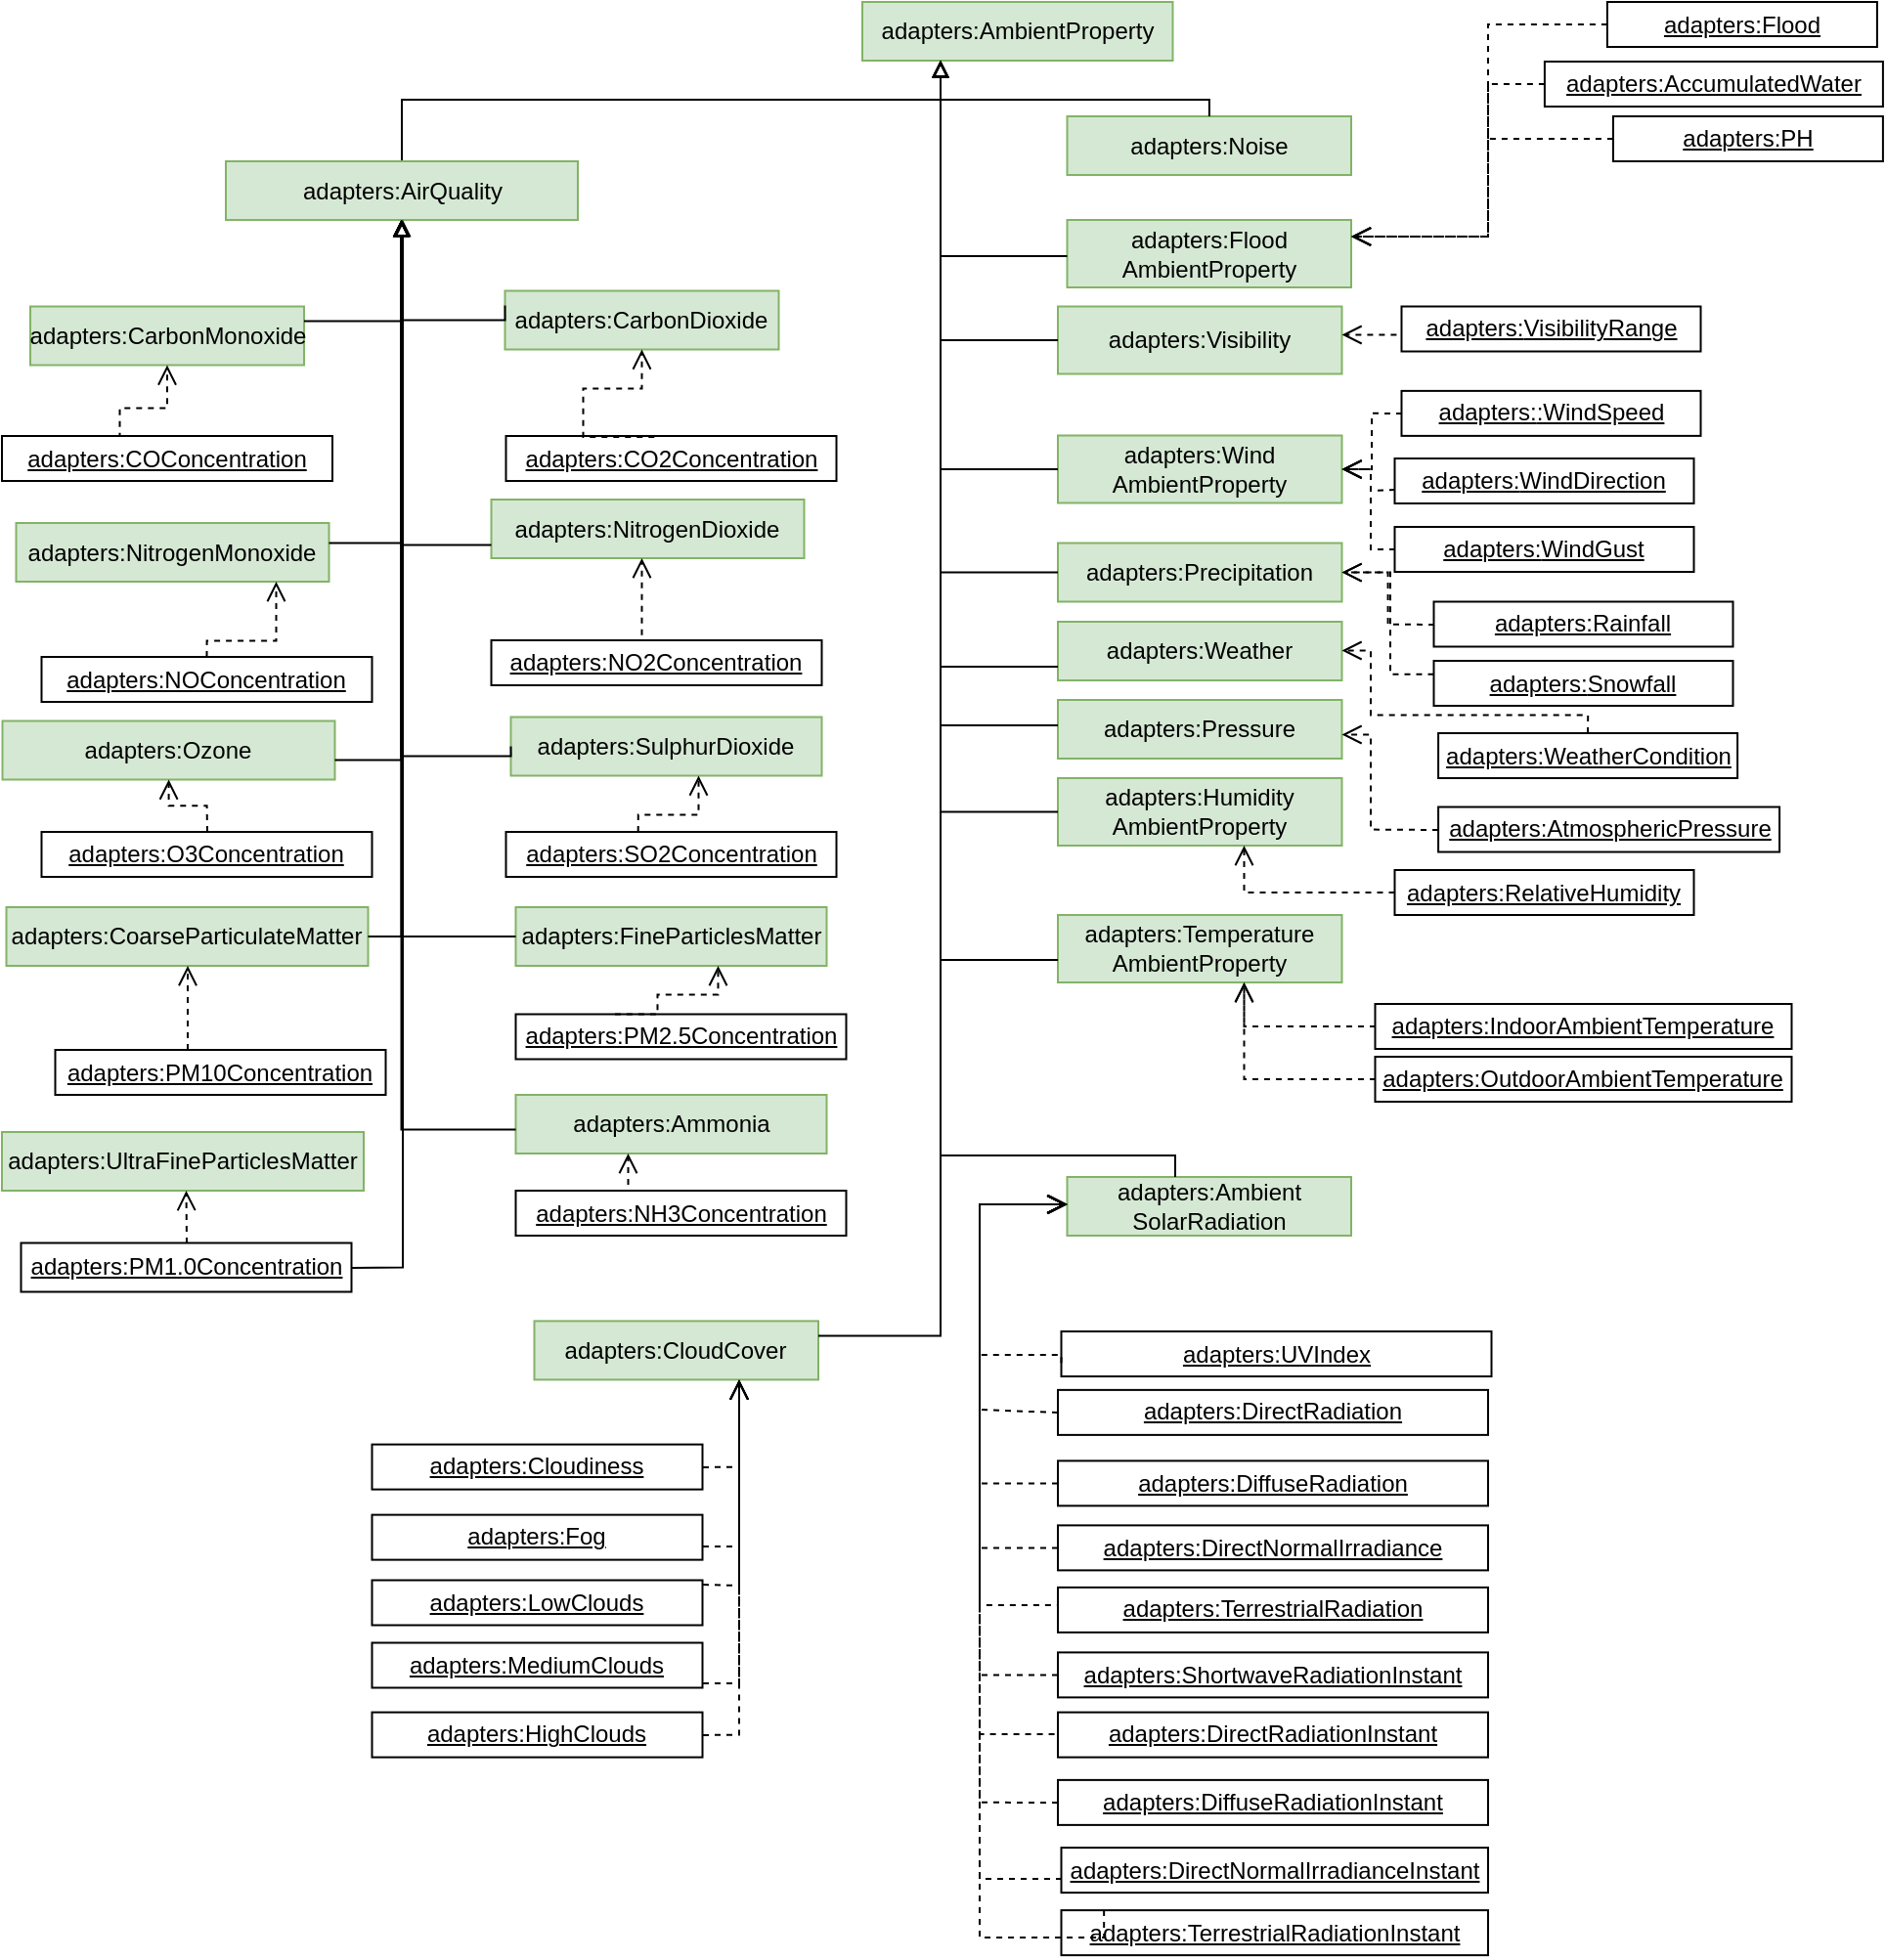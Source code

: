 <mxfile version="17.4.2" type="device"><diagram id="ut5lorM1NYTiwgpezyDg" name="Page-1"><mxGraphModel dx="2192" dy="835" grid="1" gridSize="10" guides="1" tooltips="1" connect="1" arrows="1" fold="1" page="1" pageScale="1" pageWidth="850" pageHeight="1100" math="0" shadow="0"><root><mxCell id="0"/><mxCell id="1" parent="0"/><mxCell id="kyXdRWk-nBwcj0sxkHeh-1" value="adapters:AmbientProperty" style="rounded=0;whiteSpace=wrap;html=1;fillColor=#d5e8d4;strokeColor=#82b366;" vertex="1" parent="1"><mxGeometry x="180" y="40" width="158.75" height="30" as="geometry"/></mxCell><mxCell id="kyXdRWk-nBwcj0sxkHeh-2" value="adapters:Temperature&lt;br&gt;AmbientProperty" style="rounded=0;html=1;fillColor=#d5e8d4;strokeColor=#82b366;verticalAlign=middle;whiteSpace=wrap;" vertex="1" parent="1"><mxGeometry x="280" y="507" width="145.25" height="34.5" as="geometry"/></mxCell><mxCell id="kyXdRWk-nBwcj0sxkHeh-3" value="adapters:Flood&lt;br&gt;AmbientProperty" style="rounded=0;html=1;fillColor=#d5e8d4;strokeColor=#82b366;verticalAlign=middle;whiteSpace=wrap;" vertex="1" parent="1"><mxGeometry x="284.75" y="151.5" width="145.25" height="34.5" as="geometry"/></mxCell><mxCell id="kyXdRWk-nBwcj0sxkHeh-4" value="adapters:Humidity&lt;br&gt;AmbientProperty" style="rounded=0;html=1;fillColor=#d5e8d4;strokeColor=#82b366;verticalAlign=middle;whiteSpace=wrap;" vertex="1" parent="1"><mxGeometry x="280" y="437" width="145.25" height="34.5" as="geometry"/></mxCell><mxCell id="kyXdRWk-nBwcj0sxkHeh-5" value="adapters:Wind&lt;br&gt;AmbientProperty" style="rounded=0;html=1;fillColor=#d5e8d4;strokeColor=#82b366;verticalAlign=middle;whiteSpace=wrap;" vertex="1" parent="1"><mxGeometry x="280" y="261.75" width="145.25" height="34.5" as="geometry"/></mxCell><mxCell id="kyXdRWk-nBwcj0sxkHeh-7" value="adapters:Visibility" style="rounded=0;html=1;fillColor=#d5e8d4;strokeColor=#82b366;verticalAlign=middle;whiteSpace=wrap;" vertex="1" parent="1"><mxGeometry x="280" y="195.75" width="145.25" height="34.5" as="geometry"/></mxCell><mxCell id="kyXdRWk-nBwcj0sxkHeh-8" value="adapters:Precipitation" style="rounded=0;whiteSpace=wrap;html=1;fillColor=#d5e8d4;strokeColor=#82b366;" vertex="1" parent="1"><mxGeometry x="280" y="316.75" width="145.25" height="30" as="geometry"/></mxCell><mxCell id="kyXdRWk-nBwcj0sxkHeh-9" value="adapters:Weather" style="rounded=0;whiteSpace=wrap;html=1;fillColor=#d5e8d4;strokeColor=#82b366;" vertex="1" parent="1"><mxGeometry x="280" y="357" width="145.25" height="30" as="geometry"/></mxCell><mxCell id="kyXdRWk-nBwcj0sxkHeh-10" value="adapters:Noise" style="rounded=0;whiteSpace=wrap;html=1;fillColor=#d5e8d4;strokeColor=#82b366;" vertex="1" parent="1"><mxGeometry x="284.75" y="98.5" width="145.25" height="30" as="geometry"/></mxCell><mxCell id="kyXdRWk-nBwcj0sxkHeh-11" value="adapters:Pressure" style="rounded=0;whiteSpace=wrap;html=1;fillColor=#d5e8d4;strokeColor=#82b366;" vertex="1" parent="1"><mxGeometry x="280" y="397" width="145.25" height="30" as="geometry"/></mxCell><mxCell id="kyXdRWk-nBwcj0sxkHeh-12" value="adapters:CloudCover" style="rounded=0;whiteSpace=wrap;html=1;fillColor=#d5e8d4;strokeColor=#82b366;" vertex="1" parent="1"><mxGeometry x="12.25" y="714.69" width="145.25" height="30" as="geometry"/></mxCell><mxCell id="kyXdRWk-nBwcj0sxkHeh-13" value="&lt;u&gt;adapters:IndoorAmbientTemperature&lt;/u&gt;" style="rounded=0;whiteSpace=wrap;html=1;snapToPoint=1;points=[[0.1,0],[0.2,0],[0.3,0],[0.4,0],[0.5,0],[0.6,0],[0.7,0],[0.8,0],[0.9,0],[0,0.1],[0,0.3],[0,0.5],[0,0.7],[0,0.9],[0.1,1],[0.2,1],[0.3,1],[0.4,1],[0.5,1],[0.6,1],[0.7,1],[0.8,1],[0.9,1],[1,0.1],[1,0.3],[1,0.5],[1,0.7],[1,0.9]];" vertex="1" parent="1"><mxGeometry x="442.25" y="552.5" width="213" height="23" as="geometry"/></mxCell><mxCell id="kyXdRWk-nBwcj0sxkHeh-14" value="&lt;u&gt;adapters:OutdoorAmbientTemperature&lt;/u&gt;" style="rounded=0;whiteSpace=wrap;html=1;snapToPoint=1;points=[[0.1,0],[0.2,0],[0.3,0],[0.4,0],[0.5,0],[0.6,0],[0.7,0],[0.8,0],[0.9,0],[0,0.1],[0,0.3],[0,0.5],[0,0.7],[0,0.9],[0.1,1],[0.2,1],[0.3,1],[0.4,1],[0.5,1],[0.6,1],[0.7,1],[0.8,1],[0.9,1],[1,0.1],[1,0.3],[1,0.5],[1,0.7],[1,0.9]];" vertex="1" parent="1"><mxGeometry x="442.25" y="579.5" width="213" height="23" as="geometry"/></mxCell><mxCell id="kyXdRWk-nBwcj0sxkHeh-15" value="" style="endArrow=open;html=1;fontColor=#000099;endFill=0;dashed=1;endSize=8;edgeStyle=orthogonalEdgeStyle;arcSize=0;" edge="1" parent="1" source="kyXdRWk-nBwcj0sxkHeh-14" target="kyXdRWk-nBwcj0sxkHeh-2"><mxGeometry width="50" height="50" relative="1" as="geometry"><mxPoint x="437.47" y="592.5" as="sourcePoint"/><mxPoint x="375.25" y="547" as="targetPoint"/><Array as="points"><mxPoint x="375.25" y="591"/></Array></mxGeometry></mxCell><mxCell id="kyXdRWk-nBwcj0sxkHeh-16" value="" style="endArrow=open;html=1;fontColor=#000099;endFill=0;dashed=1;endSize=8;edgeStyle=orthogonalEdgeStyle;arcSize=0;" edge="1" parent="1" source="kyXdRWk-nBwcj0sxkHeh-13" target="kyXdRWk-nBwcj0sxkHeh-2"><mxGeometry width="50" height="50" relative="1" as="geometry"><mxPoint x="442.25" y="563.25" as="sourcePoint"/><mxPoint x="375.25" y="547" as="targetPoint"/><Array as="points"><mxPoint x="375.25" y="564"/></Array></mxGeometry></mxCell><mxCell id="kyXdRWk-nBwcj0sxkHeh-17" value="&lt;u&gt;adapters:RelativeHumidity&lt;/u&gt;" style="rounded=0;whiteSpace=wrap;html=1;snapToPoint=1;points=[[0.1,0],[0.2,0],[0.3,0],[0.4,0],[0.5,0],[0.6,0],[0.7,0],[0.8,0],[0.9,0],[0,0.1],[0,0.3],[0,0.5],[0,0.7],[0,0.9],[0.1,1],[0.2,1],[0.3,1],[0.4,1],[0.5,1],[0.6,1],[0.7,1],[0.8,1],[0.9,1],[1,0.1],[1,0.3],[1,0.5],[1,0.7],[1,0.9]];" vertex="1" parent="1"><mxGeometry x="452.25" y="484" width="153" height="23" as="geometry"/></mxCell><mxCell id="kyXdRWk-nBwcj0sxkHeh-18" value="" style="endArrow=open;html=1;fontColor=#000099;endFill=0;dashed=1;endSize=8;edgeStyle=orthogonalEdgeStyle;arcSize=0;exitX=0;exitY=0.5;exitDx=0;exitDy=0;" edge="1" parent="1" source="kyXdRWk-nBwcj0sxkHeh-17" target="kyXdRWk-nBwcj0sxkHeh-4"><mxGeometry width="50" height="50" relative="1" as="geometry"><mxPoint x="442.25" y="496" as="sourcePoint"/><mxPoint x="375.25" y="477.25" as="targetPoint"/><Array as="points"><mxPoint x="375.25" y="496"/></Array></mxGeometry></mxCell><mxCell id="kyXdRWk-nBwcj0sxkHeh-19" value="" style="endArrow=open;html=1;fontColor=#000099;endFill=0;dashed=1;endSize=8;exitX=0;exitY=0.5;exitDx=0;exitDy=0;edgeStyle=orthogonalEdgeStyle;arcSize=0;" edge="1" parent="1" source="kyXdRWk-nBwcj0sxkHeh-20" target="kyXdRWk-nBwcj0sxkHeh-3"><mxGeometry width="50" height="50" relative="1" as="geometry"><mxPoint x="351.7" y="60.5" as="sourcePoint"/><mxPoint x="455.75" y="100.5" as="targetPoint"/><Array as="points"><mxPoint x="500" y="52"/><mxPoint x="500" y="160"/></Array></mxGeometry></mxCell><mxCell id="kyXdRWk-nBwcj0sxkHeh-20" value="&lt;u&gt;adapters:Flood&lt;/u&gt;" style="rounded=0;whiteSpace=wrap;html=1;snapToPoint=1;points=[[0.1,0],[0.2,0],[0.3,0],[0.4,0],[0.5,0],[0.6,0],[0.7,0],[0.8,0],[0.9,0],[0,0.1],[0,0.3],[0,0.5],[0,0.7],[0,0.9],[0.1,1],[0.2,1],[0.3,1],[0.4,1],[0.5,1],[0.6,1],[0.7,1],[0.8,1],[0.9,1],[1,0.1],[1,0.3],[1,0.5],[1,0.7],[1,0.9]];" vertex="1" parent="1"><mxGeometry x="560.95" y="40" width="138" height="23" as="geometry"/></mxCell><mxCell id="kyXdRWk-nBwcj0sxkHeh-21" value="&lt;u&gt;adapters:&lt;/u&gt;&lt;u&gt;AccumulatedWater&lt;/u&gt;" style="rounded=0;whiteSpace=wrap;html=1;snapToPoint=1;points=[[0.1,0],[0.2,0],[0.3,0],[0.4,0],[0.5,0],[0.6,0],[0.7,0],[0.8,0],[0.9,0],[0,0.1],[0,0.3],[0,0.5],[0,0.7],[0,0.9],[0.1,1],[0.2,1],[0.3,1],[0.4,1],[0.5,1],[0.6,1],[0.7,1],[0.8,1],[0.9,1],[1,0.1],[1,0.3],[1,0.5],[1,0.7],[1,0.9]];" vertex="1" parent="1"><mxGeometry x="528.95" y="70.5" width="173" height="23" as="geometry"/></mxCell><mxCell id="kyXdRWk-nBwcj0sxkHeh-22" value="" style="endArrow=open;html=1;fontColor=#000099;endFill=0;dashed=1;endSize=8;exitX=0;exitY=0.5;exitDx=0;exitDy=0;edgeStyle=orthogonalEdgeStyle;arcSize=0;" edge="1" parent="1" source="kyXdRWk-nBwcj0sxkHeh-21" target="kyXdRWk-nBwcj0sxkHeh-3"><mxGeometry width="50" height="50" relative="1" as="geometry"><mxPoint x="573.95" y="135.5" as="sourcePoint"/><mxPoint x="455.75" y="100.5" as="targetPoint"/><Array as="points"><mxPoint x="500" y="82"/><mxPoint x="500" y="160"/></Array></mxGeometry></mxCell><mxCell id="kyXdRWk-nBwcj0sxkHeh-23" value="&lt;u&gt;adapters:PH&lt;/u&gt;" style="rounded=0;whiteSpace=wrap;html=1;snapToPoint=1;points=[[0.1,0],[0.2,0],[0.3,0],[0.4,0],[0.5,0],[0.6,0],[0.7,0],[0.8,0],[0.9,0],[0,0.1],[0,0.3],[0,0.5],[0,0.7],[0,0.9],[0.1,1],[0.2,1],[0.3,1],[0.4,1],[0.5,1],[0.6,1],[0.7,1],[0.8,1],[0.9,1],[1,0.1],[1,0.3],[1,0.5],[1,0.7],[1,0.9]];" vertex="1" parent="1"><mxGeometry x="563.95" y="98.5" width="138" height="23" as="geometry"/></mxCell><mxCell id="kyXdRWk-nBwcj0sxkHeh-24" value="" style="endArrow=open;html=1;fontColor=#000099;endFill=0;dashed=1;endSize=8;edgeStyle=orthogonalEdgeStyle;arcSize=0;exitX=0;exitY=0.5;exitDx=0;exitDy=0;" edge="1" parent="1" source="kyXdRWk-nBwcj0sxkHeh-23" target="kyXdRWk-nBwcj0sxkHeh-3"><mxGeometry width="50" height="50" relative="1" as="geometry"><mxPoint x="564" y="189" as="sourcePoint"/><mxPoint x="358" y="195.5" as="targetPoint"/><Array as="points"><mxPoint x="500" y="110"/><mxPoint x="500" y="160"/></Array></mxGeometry></mxCell><mxCell id="kyXdRWk-nBwcj0sxkHeh-25" value="" style="endArrow=open;html=1;fontColor=#000099;endFill=0;dashed=1;endSize=8;exitX=0;exitY=0.5;exitDx=0;exitDy=0;edgeStyle=orthogonalEdgeStyle;arcSize=0;" edge="1" parent="1" source="kyXdRWk-nBwcj0sxkHeh-26" target="kyXdRWk-nBwcj0sxkHeh-7"><mxGeometry width="50" height="50" relative="1" as="geometry"><mxPoint x="500.2" y="234.75" as="sourcePoint"/><mxPoint x="409.75" y="210.25" as="targetPoint"/><Array as="points"><mxPoint x="495" y="210.25"/></Array></mxGeometry></mxCell><mxCell id="kyXdRWk-nBwcj0sxkHeh-26" value="&lt;u&gt;adapters:&lt;/u&gt;&lt;u&gt;VisibilityRange&lt;/u&gt;" style="rounded=0;whiteSpace=wrap;html=1;snapToPoint=1;points=[[0.1,0],[0.2,0],[0.3,0],[0.4,0],[0.5,0],[0.6,0],[0.7,0],[0.8,0],[0.9,0],[0,0.1],[0,0.3],[0,0.5],[0,0.7],[0,0.9],[0.1,1],[0.2,1],[0.3,1],[0.4,1],[0.5,1],[0.6,1],[0.7,1],[0.8,1],[0.9,1],[1,0.1],[1,0.3],[1,0.5],[1,0.7],[1,0.9]];" vertex="1" parent="1"><mxGeometry x="455.75" y="195.75" width="153" height="23" as="geometry"/></mxCell><mxCell id="kyXdRWk-nBwcj0sxkHeh-27" value="&lt;u&gt;adapters:&lt;/u&gt;&lt;u&gt;:WindSpeed&lt;/u&gt;" style="rounded=0;whiteSpace=wrap;html=1;snapToPoint=1;points=[[0.1,0],[0.2,0],[0.3,0],[0.4,0],[0.5,0],[0.6,0],[0.7,0],[0.8,0],[0.9,0],[0,0.1],[0,0.3],[0,0.5],[0,0.7],[0,0.9],[0.1,1],[0.2,1],[0.3,1],[0.4,1],[0.5,1],[0.6,1],[0.7,1],[0.8,1],[0.9,1],[1,0.1],[1,0.3],[1,0.5],[1,0.7],[1,0.9]];" vertex="1" parent="1"><mxGeometry x="455.75" y="238.94" width="153" height="23" as="geometry"/></mxCell><mxCell id="kyXdRWk-nBwcj0sxkHeh-28" value="&lt;u&gt;adapters:&lt;/u&gt;&lt;u&gt;WindDirection&lt;/u&gt;" style="rounded=0;whiteSpace=wrap;html=1;snapToPoint=1;points=[[0.1,0],[0.2,0],[0.3,0],[0.4,0],[0.5,0],[0.6,0],[0.7,0],[0.8,0],[0.9,0],[0,0.1],[0,0.3],[0,0.5],[0,0.7],[0,0.9],[0.1,1],[0.2,1],[0.3,1],[0.4,1],[0.5,1],[0.6,1],[0.7,1],[0.8,1],[0.9,1],[1,0.1],[1,0.3],[1,0.5],[1,0.7],[1,0.9]];" vertex="1" parent="1"><mxGeometry x="452.25" y="273.5" width="153" height="23" as="geometry"/></mxCell><mxCell id="kyXdRWk-nBwcj0sxkHeh-29" value="" style="endArrow=open;html=1;fontColor=#000099;endFill=0;dashed=1;endSize=8;edgeStyle=orthogonalEdgeStyle;arcSize=0;" edge="1" parent="1" source="kyXdRWk-nBwcj0sxkHeh-27" target="kyXdRWk-nBwcj0sxkHeh-5"><mxGeometry width="50" height="50" relative="1" as="geometry"><mxPoint x="474.55" y="273.25" as="sourcePoint"/><mxPoint x="406.863" y="240.75" as="targetPoint"/><Array as="points"/></mxGeometry></mxCell><mxCell id="kyXdRWk-nBwcj0sxkHeh-30" value="" style="endArrow=open;html=1;fontColor=#000099;endFill=0;dashed=1;endSize=8;edgeStyle=orthogonalEdgeStyle;arcSize=0;entryX=1;entryY=0.5;entryDx=0;entryDy=0;" edge="1" parent="1" source="kyXdRWk-nBwcj0sxkHeh-28" target="kyXdRWk-nBwcj0sxkHeh-5"><mxGeometry width="50" height="50" relative="1" as="geometry"><mxPoint x="488.85" y="310" as="sourcePoint"/><mxPoint x="406.863" y="240.75" as="targetPoint"/><Array as="points"><mxPoint x="440" y="290"/><mxPoint x="440" y="279"/></Array></mxGeometry></mxCell><mxCell id="kyXdRWk-nBwcj0sxkHeh-68" value="&lt;u&gt;adapters:&lt;/u&gt;&lt;u&gt;Rainfall&lt;/u&gt;" style="rounded=0;whiteSpace=wrap;html=1;snapToPoint=1;points=[[0.1,0],[0.2,0],[0.3,0],[0.4,0],[0.5,0],[0.6,0],[0.7,0],[0.8,0],[0.9,0],[0,0.1],[0,0.3],[0,0.5],[0,0.7],[0,0.9],[0.1,1],[0.2,1],[0.3,1],[0.4,1],[0.5,1],[0.6,1],[0.7,1],[0.8,1],[0.9,1],[1,0.1],[1,0.3],[1,0.5],[1,0.7],[1,0.9]];" vertex="1" parent="1"><mxGeometry x="472.25" y="346.75" width="153" height="23" as="geometry"/></mxCell><mxCell id="kyXdRWk-nBwcj0sxkHeh-69" value="&lt;u&gt;adapters:&lt;/u&gt;&lt;u&gt;Snowfall&lt;/u&gt;" style="rounded=0;whiteSpace=wrap;html=1;snapToPoint=1;points=[[0.1,0],[0.2,0],[0.3,0],[0.4,0],[0.5,0],[0.6,0],[0.7,0],[0.8,0],[0.9,0],[0,0.1],[0,0.3],[0,0.5],[0,0.7],[0,0.9],[0.1,1],[0.2,1],[0.3,1],[0.4,1],[0.5,1],[0.6,1],[0.7,1],[0.8,1],[0.9,1],[1,0.1],[1,0.3],[1,0.5],[1,0.7],[1,0.9]];" vertex="1" parent="1"><mxGeometry x="472.25" y="377" width="153" height="23" as="geometry"/></mxCell><mxCell id="kyXdRWk-nBwcj0sxkHeh-70" value="" style="endArrow=open;html=1;fontColor=#000099;endFill=0;dashed=1;endSize=8;edgeStyle=orthogonalEdgeStyle;arcSize=0;" edge="1" parent="1" source="kyXdRWk-nBwcj0sxkHeh-68" target="kyXdRWk-nBwcj0sxkHeh-8"><mxGeometry width="50" height="50" relative="1" as="geometry"><mxPoint x="465.7" y="357.13" as="sourcePoint"/><mxPoint x="361" y="324.75" as="targetPoint"/></mxGeometry></mxCell><mxCell id="kyXdRWk-nBwcj0sxkHeh-71" value="" style="endArrow=open;html=1;fontColor=#000099;endFill=0;dashed=1;endSize=8;edgeStyle=orthogonalEdgeStyle;arcSize=0;exitX=0;exitY=0.3;exitDx=0;exitDy=0;entryX=1;entryY=0.5;entryDx=0;entryDy=0;" edge="1" parent="1" source="kyXdRWk-nBwcj0sxkHeh-69" target="kyXdRWk-nBwcj0sxkHeh-8"><mxGeometry width="50" height="50" relative="1" as="geometry"><mxPoint x="482" y="368.75" as="sourcePoint"/><mxPoint x="435.25" y="341.75" as="targetPoint"/><Array as="points"><mxPoint x="450" y="383.75"/><mxPoint x="450" y="331.75"/></Array></mxGeometry></mxCell><mxCell id="kyXdRWk-nBwcj0sxkHeh-72" value="&lt;u&gt;adapters:&lt;/u&gt;&lt;u&gt;WeatherCondition&lt;/u&gt;" style="rounded=0;whiteSpace=wrap;html=1;snapToPoint=1;points=[[0.1,0],[0.2,0],[0.3,0],[0.4,0],[0.5,0],[0.6,0],[0.7,0],[0.8,0],[0.9,0],[0,0.1],[0,0.3],[0,0.5],[0,0.7],[0,0.9],[0.1,1],[0.2,1],[0.3,1],[0.4,1],[0.5,1],[0.6,1],[0.7,1],[0.8,1],[0.9,1],[1,0.1],[1,0.3],[1,0.5],[1,0.7],[1,0.9]];" vertex="1" parent="1"><mxGeometry x="474.55" y="414.0" width="153" height="23" as="geometry"/></mxCell><mxCell id="kyXdRWk-nBwcj0sxkHeh-73" value="" style="endArrow=open;html=1;fontColor=#000099;endFill=0;dashed=1;endSize=8;edgeStyle=orthogonalEdgeStyle;arcSize=0;" edge="1" parent="1" source="kyXdRWk-nBwcj0sxkHeh-72" target="kyXdRWk-nBwcj0sxkHeh-9"><mxGeometry width="50" height="50" relative="1" as="geometry"><mxPoint x="259.05" y="357.13" as="sourcePoint"/><mxPoint x="210" y="354.88" as="targetPoint"/><Array as="points"><mxPoint x="551" y="404.75"/><mxPoint x="440" y="404.75"/><mxPoint x="440" y="371.75"/></Array></mxGeometry></mxCell><mxCell id="kyXdRWk-nBwcj0sxkHeh-74" value="&lt;u&gt;adapters:AtmosphericPressure&lt;/u&gt;" style="rounded=0;whiteSpace=wrap;html=1;snapToPoint=1;points=[[0.1,0],[0.2,0],[0.3,0],[0.4,0],[0.5,0],[0.6,0],[0.7,0],[0.8,0],[0.9,0],[0,0.1],[0,0.3],[0,0.5],[0,0.7],[0,0.9],[0.1,1],[0.2,1],[0.3,1],[0.4,1],[0.5,1],[0.6,1],[0.7,1],[0.8,1],[0.9,1],[1,0.1],[1,0.3],[1,0.5],[1,0.7],[1,0.9]];" vertex="1" parent="1"><mxGeometry x="474.55" y="451.76" width="174.5" height="23" as="geometry"/></mxCell><mxCell id="kyXdRWk-nBwcj0sxkHeh-75" value="" style="endArrow=open;html=1;fontColor=#000099;endFill=0;dashed=1;endSize=8;edgeStyle=orthogonalEdgeStyle;arcSize=0;" edge="1" parent="1" source="kyXdRWk-nBwcj0sxkHeh-74" target="kyXdRWk-nBwcj0sxkHeh-11"><mxGeometry width="50" height="50" relative="1" as="geometry"><mxPoint x="206.25" y="400" as="sourcePoint"/><mxPoint x="337.25" y="408.25" as="targetPoint"/><Array as="points"><mxPoint x="440" y="463.75"/><mxPoint x="440" y="414.75"/></Array></mxGeometry></mxCell><mxCell id="kyXdRWk-nBwcj0sxkHeh-77" style="edgeStyle=orthogonalEdgeStyle;rounded=0;orthogonalLoop=1;jettySize=auto;html=1;fontSize=11;endArrow=block;endFill=0;" edge="1" parent="1" source="kyXdRWk-nBwcj0sxkHeh-10" target="kyXdRWk-nBwcj0sxkHeh-1"><mxGeometry relative="1" as="geometry"><mxPoint x="280" y="158.75" as="sourcePoint"/><mxPoint x="215.25" y="110.25" as="targetPoint"/><Array as="points"><mxPoint x="358" y="90"/><mxPoint x="220" y="90"/></Array></mxGeometry></mxCell><mxCell id="kyXdRWk-nBwcj0sxkHeh-78" style="edgeStyle=orthogonalEdgeStyle;rounded=0;orthogonalLoop=1;jettySize=auto;html=1;fontSize=11;endArrow=block;endFill=0;" edge="1" parent="1" source="kyXdRWk-nBwcj0sxkHeh-3" target="kyXdRWk-nBwcj0sxkHeh-1"><mxGeometry relative="1" as="geometry"><mxPoint x="280" y="198.75" as="sourcePoint"/><mxPoint x="215.25" y="110.25" as="targetPoint"/><Array as="points"><mxPoint x="220" y="170"/></Array></mxGeometry></mxCell><mxCell id="kyXdRWk-nBwcj0sxkHeh-80" style="edgeStyle=orthogonalEdgeStyle;rounded=0;orthogonalLoop=1;jettySize=auto;html=1;fontSize=11;endArrow=block;endFill=0;" edge="1" parent="1" source="kyXdRWk-nBwcj0sxkHeh-7" target="kyXdRWk-nBwcj0sxkHeh-1"><mxGeometry relative="1" as="geometry"><mxPoint x="280" y="371.25" as="sourcePoint"/><mxPoint x="220" y="124.25" as="targetPoint"/><Array as="points"><mxPoint x="220" y="213"/></Array></mxGeometry></mxCell><mxCell id="kyXdRWk-nBwcj0sxkHeh-81" style="edgeStyle=orthogonalEdgeStyle;rounded=0;orthogonalLoop=1;jettySize=auto;html=1;fontSize=11;endArrow=block;endFill=0;" edge="1" parent="1" source="kyXdRWk-nBwcj0sxkHeh-5" target="kyXdRWk-nBwcj0sxkHeh-1"><mxGeometry relative="1" as="geometry"><mxPoint x="280" y="408.5" as="sourcePoint"/><mxPoint x="220" y="107.5" as="targetPoint"/><Array as="points"><mxPoint x="220" y="279"/></Array></mxGeometry></mxCell><mxCell id="kyXdRWk-nBwcj0sxkHeh-82" style="edgeStyle=orthogonalEdgeStyle;rounded=0;orthogonalLoop=1;jettySize=auto;html=1;fontSize=11;endArrow=block;endFill=0;" edge="1" parent="1" source="kyXdRWk-nBwcj0sxkHeh-8" target="kyXdRWk-nBwcj0sxkHeh-1"><mxGeometry relative="1" as="geometry"><mxPoint x="277.25" y="458.25" as="sourcePoint"/><mxPoint x="217.25" y="119.25" as="targetPoint"/><Array as="points"><mxPoint x="220" y="332"/></Array></mxGeometry></mxCell><mxCell id="kyXdRWk-nBwcj0sxkHeh-83" style="edgeStyle=orthogonalEdgeStyle;rounded=0;orthogonalLoop=1;jettySize=auto;html=1;fontSize=11;endArrow=block;endFill=0;" edge="1" parent="1" source="kyXdRWk-nBwcj0sxkHeh-9" target="kyXdRWk-nBwcj0sxkHeh-1"><mxGeometry relative="1" as="geometry"><mxPoint x="280" y="502.25" as="sourcePoint"/><mxPoint x="220" y="114.25" as="targetPoint"/><Array as="points"><mxPoint x="220" y="380"/></Array></mxGeometry></mxCell><mxCell id="kyXdRWk-nBwcj0sxkHeh-84" style="edgeStyle=orthogonalEdgeStyle;rounded=0;orthogonalLoop=1;jettySize=auto;html=1;fontSize=11;endArrow=block;endFill=0;" edge="1" parent="1" source="kyXdRWk-nBwcj0sxkHeh-11" target="kyXdRWk-nBwcj0sxkHeh-1"><mxGeometry relative="1" as="geometry"><mxPoint x="280" y="542.01" as="sourcePoint"/><mxPoint x="220" y="110.01" as="targetPoint"/><Array as="points"><mxPoint x="220" y="410"/></Array></mxGeometry></mxCell><mxCell id="kyXdRWk-nBwcj0sxkHeh-85" style="edgeStyle=orthogonalEdgeStyle;rounded=0;orthogonalLoop=1;jettySize=auto;html=1;fontSize=11;endArrow=block;endFill=0;" edge="1" parent="1" source="kyXdRWk-nBwcj0sxkHeh-4" target="kyXdRWk-nBwcj0sxkHeh-1"><mxGeometry relative="1" as="geometry"><mxPoint x="280" y="579.5" as="sourcePoint"/><mxPoint x="220" y="107.5" as="targetPoint"/><Array as="points"><mxPoint x="220" y="454"/></Array></mxGeometry></mxCell><mxCell id="kyXdRWk-nBwcj0sxkHeh-86" style="edgeStyle=orthogonalEdgeStyle;rounded=0;orthogonalLoop=1;jettySize=auto;html=1;fontSize=11;endArrow=block;endFill=0;" edge="1" parent="1" source="kyXdRWk-nBwcj0sxkHeh-2" target="kyXdRWk-nBwcj0sxkHeh-1"><mxGeometry relative="1" as="geometry"><mxPoint x="280" y="650.85" as="sourcePoint"/><mxPoint x="220" y="141.25" as="targetPoint"/><Array as="points"><mxPoint x="220" y="530"/></Array></mxGeometry></mxCell><mxCell id="kyXdRWk-nBwcj0sxkHeh-87" style="edgeStyle=orthogonalEdgeStyle;rounded=0;orthogonalLoop=1;jettySize=auto;html=1;fontSize=11;endArrow=block;endFill=0;exitX=0.5;exitY=0;exitDx=0;exitDy=0;" edge="1" parent="1" source="kyXdRWk-nBwcj0sxkHeh-115" target="kyXdRWk-nBwcj0sxkHeh-1"><mxGeometry relative="1" as="geometry"><mxPoint x="274.5" y="755" as="sourcePoint"/><mxPoint x="220" y="173.5" as="targetPoint"/><Array as="points"><mxPoint x="-55" y="90"/><mxPoint x="220" y="90"/></Array></mxGeometry></mxCell><mxCell id="kyXdRWk-nBwcj0sxkHeh-112" value="adapters:CarbonDioxide" style="rounded=0;whiteSpace=wrap;html=1;fillColor=#d5e8d4;strokeColor=#82b366;" vertex="1" parent="1"><mxGeometry x="-2.75" y="187.75" width="140" height="30" as="geometry"/></mxCell><mxCell id="kyXdRWk-nBwcj0sxkHeh-113" value="&lt;u&gt;adapters:CO2Concentration&lt;/u&gt;" style="rounded=0;whiteSpace=wrap;html=1;snapToPoint=1;points=[[0.1,0],[0.2,0],[0.3,0],[0.4,0],[0.5,0],[0.6,0],[0.7,0],[0.8,0],[0.9,0],[0,0.1],[0,0.3],[0,0.5],[0,0.7],[0,0.9],[0.1,1],[0.2,1],[0.3,1],[0.4,1],[0.5,1],[0.6,1],[0.7,1],[0.8,1],[0.9,1],[1,0.1],[1,0.3],[1,0.5],[1,0.7],[1,0.9]];" vertex="1" parent="1"><mxGeometry x="-2.25" y="262" width="169" height="23" as="geometry"/></mxCell><mxCell id="kyXdRWk-nBwcj0sxkHeh-114" value="" style="endArrow=open;html=1;fontColor=#000099;endFill=0;dashed=1;endSize=8;edgeStyle=orthogonalEdgeStyle;arcSize=0;exitX=0.449;exitY=0.022;exitDx=0;exitDy=0;exitPerimeter=0;" edge="1" parent="1" source="kyXdRWk-nBwcj0sxkHeh-113" target="kyXdRWk-nBwcj0sxkHeh-112"><mxGeometry width="50" height="50" relative="1" as="geometry"><mxPoint x="70" y="243.25" as="sourcePoint"/><mxPoint x="29.309" y="206.25" as="targetPoint"/><Array as="points"><mxPoint x="37.25" y="237.75"/><mxPoint x="67.25" y="237.75"/></Array></mxGeometry></mxCell><mxCell id="kyXdRWk-nBwcj0sxkHeh-115" value="adapters:AirQuality" style="rounded=0;whiteSpace=wrap;html=1;fillColor=#d5e8d4;strokeColor=#82b366;" vertex="1" parent="1"><mxGeometry x="-145.5" y="121.5" width="180" height="30" as="geometry"/></mxCell><mxCell id="kyXdRWk-nBwcj0sxkHeh-116" value="adapters:CarbonMonoxide" style="rounded=0;whiteSpace=wrap;html=1;fillColor=#d5e8d4;strokeColor=#82b366;" vertex="1" parent="1"><mxGeometry x="-245.5" y="195.75" width="140" height="30" as="geometry"/></mxCell><mxCell id="kyXdRWk-nBwcj0sxkHeh-117" value="adapters:NitrogenMonoxide" style="rounded=0;whiteSpace=wrap;html=1;fillColor=#d5e8d4;strokeColor=#82b366;" vertex="1" parent="1"><mxGeometry x="-252.75" y="306.5" width="160" height="30" as="geometry"/></mxCell><mxCell id="kyXdRWk-nBwcj0sxkHeh-118" value="&lt;u&gt;adapters:COConcentration&lt;/u&gt;" style="rounded=0;whiteSpace=wrap;html=1;snapToPoint=1;points=[[0.1,0],[0.2,0],[0.3,0],[0.4,0],[0.5,0],[0.6,0],[0.7,0],[0.8,0],[0.9,0],[0,0.1],[0,0.3],[0,0.5],[0,0.7],[0,0.9],[0.1,1],[0.2,1],[0.3,1],[0.4,1],[0.5,1],[0.6,1],[0.7,1],[0.8,1],[0.9,1],[1,0.1],[1,0.3],[1,0.5],[1,0.7],[1,0.9]];" vertex="1" parent="1"><mxGeometry x="-260" y="262" width="169" height="23" as="geometry"/></mxCell><mxCell id="kyXdRWk-nBwcj0sxkHeh-119" value="&lt;u&gt;adapters:NOConcentration&lt;/u&gt;" style="rounded=0;whiteSpace=wrap;html=1;snapToPoint=1;points=[[0.1,0],[0.2,0],[0.3,0],[0.4,0],[0.5,0],[0.6,0],[0.7,0],[0.8,0],[0.9,0],[0,0.1],[0,0.3],[0,0.5],[0,0.7],[0,0.9],[0.1,1],[0.2,1],[0.3,1],[0.4,1],[0.5,1],[0.6,1],[0.7,1],[0.8,1],[0.9,1],[1,0.1],[1,0.3],[1,0.5],[1,0.7],[1,0.9]];" vertex="1" parent="1"><mxGeometry x="-239.75" y="375" width="169" height="23" as="geometry"/></mxCell><mxCell id="kyXdRWk-nBwcj0sxkHeh-120" value="adapters:NitrogenDioxide" style="rounded=0;whiteSpace=wrap;html=1;fillColor=#d5e8d4;strokeColor=#82b366;" vertex="1" parent="1"><mxGeometry x="-9.75" y="294.5" width="160" height="30" as="geometry"/></mxCell><mxCell id="kyXdRWk-nBwcj0sxkHeh-121" value="&lt;u&gt;adapters:NO2Concentration&lt;/u&gt;" style="rounded=0;whiteSpace=wrap;html=1;snapToPoint=1;points=[[0.1,0],[0.2,0],[0.3,0],[0.4,0],[0.5,0],[0.6,0],[0.7,0],[0.8,0],[0.9,0],[0,0.1],[0,0.3],[0,0.5],[0,0.7],[0,0.9],[0.1,1],[0.2,1],[0.3,1],[0.4,1],[0.5,1],[0.6,1],[0.7,1],[0.8,1],[0.9,1],[1,0.1],[1,0.3],[1,0.5],[1,0.7],[1,0.9]];" vertex="1" parent="1"><mxGeometry x="-9.75" y="366.5" width="169" height="23" as="geometry"/></mxCell><mxCell id="kyXdRWk-nBwcj0sxkHeh-122" value="" style="endArrow=open;html=1;fontColor=#000099;endFill=0;dashed=1;endSize=8;edgeStyle=orthogonalEdgeStyle;arcSize=0;exitX=0.4;exitY=0;exitDx=0;exitDy=0;" edge="1" parent="1" source="kyXdRWk-nBwcj0sxkHeh-121" target="kyXdRWk-nBwcj0sxkHeh-120"><mxGeometry width="50" height="50" relative="1" as="geometry"><mxPoint x="67.29" y="354.5" as="sourcePoint"/><mxPoint x="97.219" y="290.43" as="targetPoint"/><Array as="points"><mxPoint x="67.25" y="366.75"/></Array></mxGeometry></mxCell><mxCell id="kyXdRWk-nBwcj0sxkHeh-123" value="" style="endArrow=open;html=1;fontColor=#000099;endFill=0;dashed=1;endSize=8;edgeStyle=orthogonalEdgeStyle;arcSize=0;exitX=0.4;exitY=0;exitDx=0;exitDy=0;entryX=0.5;entryY=1;entryDx=0;entryDy=0;" edge="1" parent="1" source="kyXdRWk-nBwcj0sxkHeh-118" target="kyXdRWk-nBwcj0sxkHeh-116"><mxGeometry width="50" height="50" relative="1" as="geometry"><mxPoint x="-169.98" y="250.68" as="sourcePoint"/><mxPoint x="-160.521" y="208.68" as="targetPoint"/><Array as="points"><mxPoint x="-199.75" y="261.75"/><mxPoint x="-199.75" y="247.75"/><mxPoint x="-175.75" y="247.75"/></Array></mxGeometry></mxCell><mxCell id="kyXdRWk-nBwcj0sxkHeh-124" value="" style="endArrow=open;html=1;fontColor=#000099;endFill=0;dashed=1;endSize=8;edgeStyle=orthogonalEdgeStyle;arcSize=0;exitX=0.5;exitY=0;exitDx=0;exitDy=0;" edge="1" parent="1" source="kyXdRWk-nBwcj0sxkHeh-119" target="kyXdRWk-nBwcj0sxkHeh-117"><mxGeometry width="50" height="50" relative="1" as="geometry"><mxPoint x="-105.5" y="366.43" as="sourcePoint"/><mxPoint x="-96.041" y="324.43" as="targetPoint"/><Array as="points"><mxPoint x="-155.75" y="366.75"/><mxPoint x="-119.75" y="366.75"/></Array></mxGeometry></mxCell><mxCell id="kyXdRWk-nBwcj0sxkHeh-125" value="adapters:SulphurDioxide" style="rounded=0;whiteSpace=wrap;html=1;fillColor=#d5e8d4;strokeColor=#82b366;" vertex="1" parent="1"><mxGeometry x="0.25" y="405.75" width="159" height="30" as="geometry"/></mxCell><mxCell id="kyXdRWk-nBwcj0sxkHeh-126" value="adapters:Ozone" style="rounded=0;whiteSpace=wrap;html=1;fillColor=#d5e8d4;strokeColor=#82b366;" vertex="1" parent="1"><mxGeometry x="-259.75" y="407.75" width="170" height="30" as="geometry"/></mxCell><mxCell id="kyXdRWk-nBwcj0sxkHeh-127" value="&lt;u&gt;adapters:SO2Concentration&lt;/u&gt;" style="rounded=0;whiteSpace=wrap;html=1;snapToPoint=1;points=[[0.1,0],[0.2,0],[0.3,0],[0.4,0],[0.5,0],[0.6,0],[0.7,0],[0.8,0],[0.9,0],[0,0.1],[0,0.3],[0,0.5],[0,0.7],[0,0.9],[0.1,1],[0.2,1],[0.3,1],[0.4,1],[0.5,1],[0.6,1],[0.7,1],[0.8,1],[0.9,1],[1,0.1],[1,0.3],[1,0.5],[1,0.7],[1,0.9]];" vertex="1" parent="1"><mxGeometry x="-2.25" y="464.5" width="169" height="23" as="geometry"/></mxCell><mxCell id="kyXdRWk-nBwcj0sxkHeh-128" value="&lt;u&gt;adapters:O3Concentration&lt;/u&gt;" style="rounded=0;whiteSpace=wrap;html=1;snapToPoint=1;points=[[0.1,0],[0.2,0],[0.3,0],[0.4,0],[0.5,0],[0.6,0],[0.7,0],[0.8,0],[0.9,0],[0,0.1],[0,0.3],[0,0.5],[0,0.7],[0,0.9],[0.1,1],[0.2,1],[0.3,1],[0.4,1],[0.5,1],[0.6,1],[0.7,1],[0.8,1],[0.9,1],[1,0.1],[1,0.3],[1,0.5],[1,0.7],[1,0.9]];" vertex="1" parent="1"><mxGeometry x="-239.75" y="464.5" width="169" height="23" as="geometry"/></mxCell><mxCell id="kyXdRWk-nBwcj0sxkHeh-129" value="adapters:FineParticlesMatter" style="rounded=0;whiteSpace=wrap;html=1;fillColor=#d5e8d4;strokeColor=#82b366;" vertex="1" parent="1"><mxGeometry x="2.75" y="503" width="159" height="30" as="geometry"/></mxCell><mxCell id="kyXdRWk-nBwcj0sxkHeh-130" value="adapters:CoarseParticulateMatter" style="rounded=0;whiteSpace=wrap;html=1;fillColor=#d5e8d4;strokeColor=#82b366;" vertex="1" parent="1"><mxGeometry x="-257.75" y="503" width="185" height="30" as="geometry"/></mxCell><mxCell id="kyXdRWk-nBwcj0sxkHeh-131" value="" style="endArrow=open;html=1;fontColor=#000099;endFill=0;dashed=1;endSize=8;edgeStyle=orthogonalEdgeStyle;arcSize=0;exitX=0.4;exitY=0;exitDx=0;exitDy=0;" edge="1" parent="1" source="kyXdRWk-nBwcj0sxkHeh-127" target="kyXdRWk-nBwcj0sxkHeh-125"><mxGeometry width="50" height="50" relative="1" as="geometry"><mxPoint x="87.25" y="455.68" as="sourcePoint"/><mxPoint x="90.25" y="437.75" as="targetPoint"/><Array as="points"><mxPoint x="65.25" y="455.75"/><mxPoint x="96.25" y="455.75"/></Array></mxGeometry></mxCell><mxCell id="kyXdRWk-nBwcj0sxkHeh-132" value="" style="endArrow=open;html=1;fontColor=#000099;endFill=0;dashed=1;endSize=8;edgeStyle=orthogonalEdgeStyle;arcSize=0;" edge="1" parent="1" source="kyXdRWk-nBwcj0sxkHeh-128" target="kyXdRWk-nBwcj0sxkHeh-126"><mxGeometry width="50" height="50" relative="1" as="geometry"><mxPoint x="-145.5" y="464.43" as="sourcePoint"/><mxPoint x="-136.041" y="422.43" as="targetPoint"/><Array as="points"/></mxGeometry></mxCell><mxCell id="kyXdRWk-nBwcj0sxkHeh-133" value="&lt;u&gt;adapters:PM2.5Concentration&lt;/u&gt;" style="rounded=0;whiteSpace=wrap;html=1;snapToPoint=1;points=[[0.1,0],[0.2,0],[0.3,0],[0.4,0],[0.5,0],[0.6,0],[0.7,0],[0.8,0],[0.9,0],[0,0.1],[0,0.3],[0,0.5],[0,0.7],[0,0.9],[0.1,1],[0.2,1],[0.3,1],[0.4,1],[0.5,1],[0.6,1],[0.7,1],[0.8,1],[0.9,1],[1,0.1],[1,0.3],[1,0.5],[1,0.7],[1,0.9]];" vertex="1" parent="1"><mxGeometry x="2.75" y="557.75" width="169" height="23" as="geometry"/></mxCell><mxCell id="kyXdRWk-nBwcj0sxkHeh-134" value="&lt;u&gt;adapters:PM10Concentration&lt;/u&gt;" style="rounded=0;whiteSpace=wrap;html=1;snapToPoint=1;points=[[0.1,0],[0.2,0],[0.3,0],[0.4,0],[0.5,0],[0.6,0],[0.7,0],[0.8,0],[0.9,0],[0,0.1],[0,0.3],[0,0.5],[0,0.7],[0,0.9],[0.1,1],[0.2,1],[0.3,1],[0.4,1],[0.5,1],[0.6,1],[0.7,1],[0.8,1],[0.9,1],[1,0.1],[1,0.3],[1,0.5],[1,0.7],[1,0.9]];" vertex="1" parent="1"><mxGeometry x="-232.75" y="576" width="169" height="23" as="geometry"/></mxCell><mxCell id="kyXdRWk-nBwcj0sxkHeh-135" value="adapters:Ammonia" style="rounded=0;whiteSpace=wrap;html=1;fillColor=#d5e8d4;strokeColor=#82b366;" vertex="1" parent="1"><mxGeometry x="2.75" y="599" width="159" height="30" as="geometry"/></mxCell><mxCell id="kyXdRWk-nBwcj0sxkHeh-136" value="&lt;u&gt;adapters:NH3Concentration&lt;/u&gt;" style="rounded=0;whiteSpace=wrap;html=1;snapToPoint=1;points=[[0.1,0],[0.2,0],[0.3,0],[0.4,0],[0.5,0],[0.6,0],[0.7,0],[0.8,0],[0.9,0],[0,0.1],[0,0.3],[0,0.5],[0,0.7],[0,0.9],[0.1,1],[0.2,1],[0.3,1],[0.4,1],[0.5,1],[0.6,1],[0.7,1],[0.8,1],[0.9,1],[1,0.1],[1,0.3],[1,0.5],[1,0.7],[1,0.9]];" vertex="1" parent="1"><mxGeometry x="2.75" y="648" width="169" height="23" as="geometry"/></mxCell><mxCell id="kyXdRWk-nBwcj0sxkHeh-137" value="" style="endArrow=open;html=1;fontColor=#000099;endFill=0;dashed=1;endSize=8;edgeStyle=orthogonalEdgeStyle;arcSize=0;exitX=0.5;exitY=0;exitDx=0;exitDy=0;" edge="1" parent="1" source="kyXdRWk-nBwcj0sxkHeh-136" target="kyXdRWk-nBwcj0sxkHeh-135"><mxGeometry width="50" height="50" relative="1" as="geometry"><mxPoint x="-49.21" y="628.93" as="sourcePoint"/><mxPoint x="-39.751" y="586.93" as="targetPoint"/><Array as="points"><mxPoint x="60.25" y="637.75"/><mxPoint x="60.25" y="637.75"/></Array></mxGeometry></mxCell><mxCell id="kyXdRWk-nBwcj0sxkHeh-138" value="" style="endArrow=open;html=1;fontColor=#000099;endFill=0;dashed=1;endSize=8;edgeStyle=orthogonalEdgeStyle;arcSize=0;exitX=0.3;exitY=0;exitDx=0;exitDy=0;" edge="1" parent="1" source="kyXdRWk-nBwcj0sxkHeh-133" target="kyXdRWk-nBwcj0sxkHeh-129"><mxGeometry width="50" height="50" relative="1" as="geometry"><mxPoint x="75.35" y="474.5" as="sourcePoint"/><mxPoint x="106.25" y="445.75" as="targetPoint"/><Array as="points"><mxPoint x="75.25" y="557.75"/><mxPoint x="75.25" y="547.75"/><mxPoint x="106.25" y="547.75"/></Array></mxGeometry></mxCell><mxCell id="kyXdRWk-nBwcj0sxkHeh-139" value="" style="endArrow=open;html=1;fontColor=#000099;endFill=0;dashed=1;endSize=8;edgeStyle=orthogonalEdgeStyle;arcSize=0;" edge="1" parent="1" source="kyXdRWk-nBwcj0sxkHeh-134" target="kyXdRWk-nBwcj0sxkHeh-130"><mxGeometry width="50" height="50" relative="1" as="geometry"><mxPoint x="-140" y="575.75" as="sourcePoint"/><mxPoint x="-144.691" y="447.75" as="targetPoint"/><Array as="points"><mxPoint x="-165" y="575.75"/></Array></mxGeometry></mxCell><mxCell id="kyXdRWk-nBwcj0sxkHeh-140" style="edgeStyle=orthogonalEdgeStyle;rounded=0;orthogonalLoop=1;jettySize=auto;html=1;fontSize=11;endArrow=block;endFill=0;exitX=0;exitY=0.25;exitDx=0;exitDy=0;" edge="1" parent="1" source="kyXdRWk-nBwcj0sxkHeh-112" target="kyXdRWk-nBwcj0sxkHeh-115"><mxGeometry relative="1" as="geometry"><mxPoint x="-28.94" y="419.38" as="sourcePoint"/><mxPoint x="-55.749" y="2.13" as="targetPoint"/><Array as="points"><mxPoint x="-2.75" y="202.75"/><mxPoint x="-55.75" y="202.75"/></Array></mxGeometry></mxCell><mxCell id="kyXdRWk-nBwcj0sxkHeh-141" style="edgeStyle=orthogonalEdgeStyle;rounded=0;orthogonalLoop=1;jettySize=auto;html=1;fontSize=11;endArrow=block;endFill=0;exitX=1;exitY=0.25;exitDx=0;exitDy=0;" edge="1" parent="1" source="kyXdRWk-nBwcj0sxkHeh-116" target="kyXdRWk-nBwcj0sxkHeh-115"><mxGeometry relative="1" as="geometry"><mxPoint x="7.25" y="205.25" as="sourcePoint"/><mxPoint x="-45.75" y="161.5" as="targetPoint"/><Array as="points"><mxPoint x="-55.75" y="203.75"/></Array></mxGeometry></mxCell><mxCell id="kyXdRWk-nBwcj0sxkHeh-142" style="edgeStyle=orthogonalEdgeStyle;rounded=0;orthogonalLoop=1;jettySize=auto;html=1;fontSize=11;endArrow=block;endFill=0;" edge="1" parent="1" source="kyXdRWk-nBwcj0sxkHeh-117" target="kyXdRWk-nBwcj0sxkHeh-115"><mxGeometry relative="1" as="geometry"><mxPoint x="-69.75" y="316.72" as="sourcePoint"/><mxPoint x="-20" y="264.97" as="targetPoint"/><Array as="points"><mxPoint x="-55.75" y="316.75"/></Array></mxGeometry></mxCell><mxCell id="kyXdRWk-nBwcj0sxkHeh-143" style="edgeStyle=orthogonalEdgeStyle;rounded=0;orthogonalLoop=1;jettySize=auto;html=1;fontSize=11;endArrow=block;endFill=0;" edge="1" parent="1" source="kyXdRWk-nBwcj0sxkHeh-120" target="kyXdRWk-nBwcj0sxkHeh-115"><mxGeometry relative="1" as="geometry"><mxPoint x="-9.75" y="317.75" as="sourcePoint"/><mxPoint x="-45.75" y="161.5" as="targetPoint"/><Array as="points"><mxPoint x="-9.75" y="317.75"/><mxPoint x="-55.75" y="317.75"/></Array></mxGeometry></mxCell><mxCell id="kyXdRWk-nBwcj0sxkHeh-144" style="edgeStyle=orthogonalEdgeStyle;rounded=0;orthogonalLoop=1;jettySize=auto;html=1;fontSize=11;endArrow=block;endFill=0;" edge="1" parent="1" source="kyXdRWk-nBwcj0sxkHeh-126" target="kyXdRWk-nBwcj0sxkHeh-115"><mxGeometry relative="1" as="geometry"><mxPoint x="-55.75" y="414.75" as="sourcePoint"/><mxPoint x="-55.75" y="157.75" as="targetPoint"/><Array as="points"><mxPoint x="-55.75" y="427.75"/></Array></mxGeometry></mxCell><mxCell id="kyXdRWk-nBwcj0sxkHeh-145" style="edgeStyle=orthogonalEdgeStyle;rounded=0;orthogonalLoop=1;jettySize=auto;html=1;fontSize=11;endArrow=block;endFill=0;exitX=0;exitY=0.5;exitDx=0;exitDy=0;" edge="1" parent="1" source="kyXdRWk-nBwcj0sxkHeh-125" target="kyXdRWk-nBwcj0sxkHeh-115"><mxGeometry relative="1" as="geometry"><mxPoint x="-59.75" y="425.75" as="sourcePoint"/><mxPoint x="-45.75" y="161.5" as="targetPoint"/><Array as="points"><mxPoint x="0.25" y="425.75"/><mxPoint x="-55.75" y="425.75"/></Array></mxGeometry></mxCell><mxCell id="kyXdRWk-nBwcj0sxkHeh-146" style="edgeStyle=orthogonalEdgeStyle;rounded=0;orthogonalLoop=1;jettySize=auto;html=1;fontSize=11;endArrow=block;endFill=0;entryX=0.5;entryY=1;entryDx=0;entryDy=0;" edge="1" parent="1" source="kyXdRWk-nBwcj0sxkHeh-129" target="kyXdRWk-nBwcj0sxkHeh-115"><mxGeometry relative="1" as="geometry"><mxPoint x="-3.28" y="481.6" as="sourcePoint"/><mxPoint x="-56.28" y="437.85" as="targetPoint"/><Array as="points"><mxPoint x="-55.75" y="517.75"/></Array></mxGeometry></mxCell><mxCell id="kyXdRWk-nBwcj0sxkHeh-147" style="edgeStyle=orthogonalEdgeStyle;rounded=0;orthogonalLoop=1;jettySize=auto;html=1;fontSize=11;endArrow=block;endFill=0;" edge="1" parent="1" source="kyXdRWk-nBwcj0sxkHeh-135" target="kyXdRWk-nBwcj0sxkHeh-115"><mxGeometry relative="1" as="geometry"><mxPoint x="-5.5" y="617.235" as="sourcePoint"/><mxPoint x="-63.75" y="250.75" as="targetPoint"/><Array as="points"><mxPoint x="-55.75" y="616.75"/></Array></mxGeometry></mxCell><mxCell id="kyXdRWk-nBwcj0sxkHeh-148" style="edgeStyle=orthogonalEdgeStyle;rounded=0;orthogonalLoop=1;jettySize=auto;html=1;fontSize=11;endArrow=block;endFill=0;" edge="1" parent="1" source="kyXdRWk-nBwcj0sxkHeh-130" target="kyXdRWk-nBwcj0sxkHeh-115"><mxGeometry relative="1" as="geometry"><mxPoint x="12.75" y="626.691" as="sourcePoint"/><mxPoint x="-45.75" y="161.5" as="targetPoint"/><Array as="points"><mxPoint x="-55.75" y="517.75"/></Array></mxGeometry></mxCell><mxCell id="kyXdRWk-nBwcj0sxkHeh-149" value="adapters:UltraFineParticlesMatter" style="rounded=0;whiteSpace=wrap;html=1;fillColor=#d5e8d4;strokeColor=#82b366;" vertex="1" parent="1"><mxGeometry x="-260" y="618" width="185" height="30" as="geometry"/></mxCell><mxCell id="kyXdRWk-nBwcj0sxkHeh-150" value="&lt;u&gt;adapters:PM1.0Concentration&lt;/u&gt;" style="rounded=0;whiteSpace=wrap;html=1;snapToPoint=1;points=[[0.1,0],[0.2,0],[0.3,0],[0.4,0],[0.5,0],[0.6,0],[0.7,0],[0.8,0],[0.9,0],[0,0.1],[0,0.3],[0,0.5],[0,0.7],[0,0.9],[0.1,1],[0.2,1],[0.3,1],[0.4,1],[0.5,1],[0.6,1],[0.7,1],[0.8,1],[0.9,1],[1,0.1],[1,0.3],[1,0.5],[1,0.7],[1,0.9]];" vertex="1" parent="1"><mxGeometry x="-250.25" y="674.75" width="169" height="25" as="geometry"/></mxCell><mxCell id="kyXdRWk-nBwcj0sxkHeh-151" value="" style="endArrow=open;html=1;fontColor=#000099;endFill=0;dashed=1;endSize=8;edgeStyle=orthogonalEdgeStyle;arcSize=0;" edge="1" parent="1" source="kyXdRWk-nBwcj0sxkHeh-150" target="kyXdRWk-nBwcj0sxkHeh-149"><mxGeometry width="50" height="50" relative="1" as="geometry"><mxPoint x="-165.75" y="680.88" as="sourcePoint"/><mxPoint x="-165.75" y="638.13" as="targetPoint"/><Array as="points"><mxPoint x="-169" y="680.75"/><mxPoint x="-167" y="680.75"/></Array></mxGeometry></mxCell><mxCell id="kyXdRWk-nBwcj0sxkHeh-152" style="edgeStyle=orthogonalEdgeStyle;rounded=0;orthogonalLoop=1;jettySize=auto;html=1;fontSize=11;endArrow=block;endFill=0;" edge="1" parent="1" source="kyXdRWk-nBwcj0sxkHeh-150" target="kyXdRWk-nBwcj0sxkHeh-115"><mxGeometry relative="1" as="geometry"><mxPoint x="-81" y="686.75" as="sourcePoint"/><mxPoint x="-55" y="151.5" as="targetPoint"/><Array as="points"><mxPoint x="-55" y="686.75"/></Array></mxGeometry></mxCell><mxCell id="kyXdRWk-nBwcj0sxkHeh-155" value="adapters:Ambient&lt;br&gt;SolarRadiation" style="rounded=0;whiteSpace=wrap;html=1;fillColor=#d5e8d4;strokeColor=#82b366;" vertex="1" parent="1"><mxGeometry x="284.75" y="641" width="145.25" height="30" as="geometry"/></mxCell><mxCell id="kyXdRWk-nBwcj0sxkHeh-156" value="&lt;u&gt;adapters:DirectRadiation&lt;/u&gt;" style="rounded=0;whiteSpace=wrap;html=1;snapToPoint=1;points=[[0.1,0],[0.2,0],[0.3,0],[0.4,0],[0.5,0],[0.6,0],[0.7,0],[0.8,0],[0.9,0],[0,0.1],[0,0.3],[0,0.5],[0,0.7],[0,0.9],[0.1,1],[0.2,1],[0.3,1],[0.4,1],[0.5,1],[0.6,1],[0.7,1],[0.8,1],[0.9,1],[1,0.1],[1,0.3],[1,0.5],[1,0.7],[1,0.9]];" vertex="1" parent="1"><mxGeometry x="280" y="749.94" width="220" height="23" as="geometry"/></mxCell><mxCell id="kyXdRWk-nBwcj0sxkHeh-157" value="&lt;u&gt;adapters:DiffuseRadiation&lt;/u&gt;" style="rounded=0;whiteSpace=wrap;html=1;snapToPoint=1;points=[[0.1,0],[0.2,0],[0.3,0],[0.4,0],[0.5,0],[0.6,0],[0.7,0],[0.8,0],[0.9,0],[0,0.1],[0,0.3],[0,0.5],[0,0.7],[0,0.9],[0.1,1],[0.2,1],[0.3,1],[0.4,1],[0.5,1],[0.6,1],[0.7,1],[0.8,1],[0.9,1],[1,0.1],[1,0.3],[1,0.5],[1,0.7],[1,0.9]];" vertex="1" parent="1"><mxGeometry x="280" y="786.19" width="220" height="23" as="geometry"/></mxCell><mxCell id="kyXdRWk-nBwcj0sxkHeh-158" value="&lt;u&gt;adapters:DirectNormalIrradiance&lt;/u&gt;" style="rounded=0;whiteSpace=wrap;html=1;snapToPoint=1;points=[[0.1,0],[0.2,0],[0.3,0],[0.4,0],[0.5,0],[0.6,0],[0.7,0],[0.8,0],[0.9,0],[0,0.1],[0,0.3],[0,0.5],[0,0.7],[0,0.9],[0.1,1],[0.2,1],[0.3,1],[0.4,1],[0.5,1],[0.6,1],[0.7,1],[0.8,1],[0.9,1],[1,0.1],[1,0.3],[1,0.5],[1,0.7],[1,0.9]];" vertex="1" parent="1"><mxGeometry x="280" y="819.19" width="220" height="23" as="geometry"/></mxCell><mxCell id="kyXdRWk-nBwcj0sxkHeh-159" value="&lt;u&gt;adapters:TerrestrialRadiation&lt;/u&gt;" style="rounded=0;whiteSpace=wrap;html=1;snapToPoint=1;points=[[0.1,0],[0.2,0],[0.3,0],[0.4,0],[0.5,0],[0.6,0],[0.7,0],[0.8,0],[0.9,0],[0,0.1],[0,0.3],[0,0.5],[0,0.7],[0,0.9],[0.1,1],[0.2,1],[0.3,1],[0.4,1],[0.5,1],[0.6,1],[0.7,1],[0.8,1],[0.9,1],[1,0.1],[1,0.3],[1,0.5],[1,0.7],[1,0.9]];" vertex="1" parent="1"><mxGeometry x="280" y="850.94" width="220" height="23" as="geometry"/></mxCell><mxCell id="kyXdRWk-nBwcj0sxkHeh-160" value="&lt;u&gt;adapters:ShortwaveRadiationInstant&lt;/u&gt;" style="rounded=0;whiteSpace=wrap;html=1;snapToPoint=1;points=[[0.1,0],[0.2,0],[0.3,0],[0.4,0],[0.5,0],[0.6,0],[0.7,0],[0.8,0],[0.9,0],[0,0.1],[0,0.3],[0,0.5],[0,0.7],[0,0.9],[0.1,1],[0.2,1],[0.3,1],[0.4,1],[0.5,1],[0.6,1],[0.7,1],[0.8,1],[0.9,1],[1,0.1],[1,0.3],[1,0.5],[1,0.7],[1,0.9]];" vertex="1" parent="1"><mxGeometry x="280" y="884.19" width="220" height="23" as="geometry"/></mxCell><mxCell id="kyXdRWk-nBwcj0sxkHeh-161" value="&lt;u&gt;adapters:DirectRadiationInstant&lt;/u&gt;" style="rounded=0;whiteSpace=wrap;html=1;snapToPoint=1;points=[[0.1,0],[0.2,0],[0.3,0],[0.4,0],[0.5,0],[0.6,0],[0.7,0],[0.8,0],[0.9,0],[0,0.1],[0,0.3],[0,0.5],[0,0.7],[0,0.9],[0.1,1],[0.2,1],[0.3,1],[0.4,1],[0.5,1],[0.6,1],[0.7,1],[0.8,1],[0.9,1],[1,0.1],[1,0.3],[1,0.5],[1,0.7],[1,0.9]];" vertex="1" parent="1"><mxGeometry x="280" y="914.81" width="220" height="23" as="geometry"/></mxCell><mxCell id="kyXdRWk-nBwcj0sxkHeh-162" value="&lt;u&gt;adapters:DiffuseRadiationInstant&lt;/u&gt;" style="rounded=0;whiteSpace=wrap;html=1;snapToPoint=1;points=[[0.1,0],[0.2,0],[0.3,0],[0.4,0],[0.5,0],[0.6,0],[0.7,0],[0.8,0],[0.9,0],[0,0.1],[0,0.3],[0,0.5],[0,0.7],[0,0.9],[0.1,1],[0.2,1],[0.3,1],[0.4,1],[0.5,1],[0.6,1],[0.7,1],[0.8,1],[0.9,1],[1,0.1],[1,0.3],[1,0.5],[1,0.7],[1,0.9]];" vertex="1" parent="1"><mxGeometry x="280" y="949.44" width="220" height="23" as="geometry"/></mxCell><mxCell id="kyXdRWk-nBwcj0sxkHeh-163" value="&lt;u&gt;adapters:DirectNormalIrradianceInstant&lt;/u&gt;" style="rounded=0;whiteSpace=wrap;html=1;snapToPoint=1;points=[[0.1,0],[0.2,0],[0.3,0],[0.4,0],[0.5,0],[0.6,0],[0.7,0],[0.8,0],[0.9,0],[0,0.1],[0,0.3],[0,0.5],[0,0.7],[0,0.9],[0.1,1],[0.2,1],[0.3,1],[0.4,1],[0.5,1],[0.6,1],[0.7,1],[0.8,1],[0.9,1],[1,0.1],[1,0.3],[1,0.5],[1,0.7],[1,0.9]];" vertex="1" parent="1"><mxGeometry x="281.75" y="984.06" width="218.25" height="23" as="geometry"/></mxCell><mxCell id="kyXdRWk-nBwcj0sxkHeh-164" value="&lt;u&gt;adapters:TerrestrialRadiationInstant&lt;/u&gt;" style="rounded=0;whiteSpace=wrap;html=1;snapToPoint=1;points=[[0.1,0],[0.2,0],[0.3,0],[0.4,0],[0.5,0],[0.6,0],[0.7,0],[0.8,0],[0.9,0],[0,0.1],[0,0.3],[0,0.5],[0,0.7],[0,0.9],[0.1,1],[0.2,1],[0.3,1],[0.4,1],[0.5,1],[0.6,1],[0.7,1],[0.8,1],[0.9,1],[1,0.1],[1,0.3],[1,0.5],[1,0.7],[1,0.9]];" vertex="1" parent="1"><mxGeometry x="281.75" y="1016.06" width="218.25" height="23" as="geometry"/></mxCell><mxCell id="kyXdRWk-nBwcj0sxkHeh-165" value="" style="endArrow=open;html=1;fontColor=#000099;endFill=0;dashed=1;endSize=8;edgeStyle=orthogonalEdgeStyle;arcSize=0;" edge="1" parent="1" source="kyXdRWk-nBwcj0sxkHeh-156" target="kyXdRWk-nBwcj0sxkHeh-155"><mxGeometry width="50" height="50" relative="1" as="geometry"><mxPoint x="329.2" y="710.22" as="sourcePoint"/><mxPoint x="283" y="620" as="targetPoint"/><Array as="points"><mxPoint x="240" y="760"/><mxPoint x="240" y="655"/></Array></mxGeometry></mxCell><mxCell id="kyXdRWk-nBwcj0sxkHeh-166" value="" style="endArrow=open;html=1;fontColor=#000099;endFill=0;dashed=1;endSize=8;edgeStyle=orthogonalEdgeStyle;arcSize=0;exitX=0;exitY=0.5;exitDx=0;exitDy=0;" edge="1" parent="1" source="kyXdRWk-nBwcj0sxkHeh-157" target="kyXdRWk-nBwcj0sxkHeh-155"><mxGeometry width="50" height="50" relative="1" as="geometry"><mxPoint x="425.25" y="771.22" as="sourcePoint"/><mxPoint x="195.25" y="851.47" as="targetPoint"/><Array as="points"><mxPoint x="240" y="798"/><mxPoint x="240" y="655"/></Array></mxGeometry></mxCell><mxCell id="kyXdRWk-nBwcj0sxkHeh-167" value="" style="endArrow=open;html=1;fontColor=#000099;endFill=0;dashed=1;endSize=8;edgeStyle=orthogonalEdgeStyle;arcSize=0;exitX=0;exitY=0.5;exitDx=0;exitDy=0;" edge="1" parent="1" source="kyXdRWk-nBwcj0sxkHeh-158" target="kyXdRWk-nBwcj0sxkHeh-155"><mxGeometry width="50" height="50" relative="1" as="geometry"><mxPoint x="425.25" y="807.85" as="sourcePoint"/><mxPoint x="195.25" y="851.22" as="targetPoint"/><Array as="points"><mxPoint x="240" y="831"/><mxPoint x="240" y="655"/></Array></mxGeometry></mxCell><mxCell id="kyXdRWk-nBwcj0sxkHeh-168" value="" style="endArrow=open;html=1;fontColor=#000099;endFill=0;dashed=1;endSize=8;edgeStyle=orthogonalEdgeStyle;arcSize=0;exitX=0;exitY=0.5;exitDx=0;exitDy=0;" edge="1" parent="1" source="kyXdRWk-nBwcj0sxkHeh-159" target="kyXdRWk-nBwcj0sxkHeh-155"><mxGeometry width="50" height="50" relative="1" as="geometry"><mxPoint x="395.5" y="868.67" as="sourcePoint"/><mxPoint x="165.5" y="948.92" as="targetPoint"/><Array as="points"><mxPoint x="280" y="860"/><mxPoint x="240" y="860"/><mxPoint x="240" y="655"/></Array></mxGeometry></mxCell><mxCell id="kyXdRWk-nBwcj0sxkHeh-169" value="" style="endArrow=open;html=1;fontColor=#000099;endFill=0;dashed=1;endSize=8;edgeStyle=orthogonalEdgeStyle;arcSize=0;exitX=0;exitY=0.5;exitDx=0;exitDy=0;" edge="1" parent="1" source="kyXdRWk-nBwcj0sxkHeh-160" target="kyXdRWk-nBwcj0sxkHeh-155"><mxGeometry width="50" height="50" relative="1" as="geometry"><mxPoint x="425.25" y="872.6" as="sourcePoint"/><mxPoint x="195.25" y="850.22" as="targetPoint"/><Array as="points"><mxPoint x="240" y="896"/><mxPoint x="240" y="655"/></Array></mxGeometry></mxCell><mxCell id="kyXdRWk-nBwcj0sxkHeh-170" value="" style="endArrow=open;html=1;fontColor=#000099;endFill=0;dashed=1;endSize=8;edgeStyle=orthogonalEdgeStyle;arcSize=0;exitX=0;exitY=0.3;exitDx=0;exitDy=0;" edge="1" parent="1" source="kyXdRWk-nBwcj0sxkHeh-161" target="kyXdRWk-nBwcj0sxkHeh-155"><mxGeometry width="50" height="50" relative="1" as="geometry"><mxPoint x="425.25" y="905.85" as="sourcePoint"/><mxPoint x="195.25" y="851.22" as="targetPoint"/><Array as="points"><mxPoint x="280" y="926"/><mxPoint x="240" y="926"/><mxPoint x="240" y="655"/></Array></mxGeometry></mxCell><mxCell id="kyXdRWk-nBwcj0sxkHeh-171" value="" style="endArrow=open;html=1;fontColor=#000099;endFill=0;dashed=1;endSize=8;edgeStyle=orthogonalEdgeStyle;arcSize=0;" edge="1" parent="1" source="kyXdRWk-nBwcj0sxkHeh-162" target="kyXdRWk-nBwcj0sxkHeh-155"><mxGeometry width="50" height="50" relative="1" as="geometry"><mxPoint x="410.5" y="958.47" as="sourcePoint"/><mxPoint x="180.5" y="903.84" as="targetPoint"/><Array as="points"><mxPoint x="240" y="961"/><mxPoint x="240" y="655"/></Array></mxGeometry></mxCell><mxCell id="kyXdRWk-nBwcj0sxkHeh-172" value="" style="endArrow=open;html=1;fontColor=#000099;endFill=0;dashed=1;endSize=8;edgeStyle=orthogonalEdgeStyle;arcSize=0;" edge="1" parent="1" source="kyXdRWk-nBwcj0sxkHeh-163" target="kyXdRWk-nBwcj0sxkHeh-155"><mxGeometry width="50" height="50" relative="1" as="geometry"><mxPoint x="505.25" y="967.22" as="sourcePoint"/><mxPoint x="195.25" y="850.22" as="targetPoint"/><Array as="points"><mxPoint x="240" y="1000"/><mxPoint x="240" y="655"/></Array></mxGeometry></mxCell><mxCell id="kyXdRWk-nBwcj0sxkHeh-173" value="" style="endArrow=open;html=1;fontColor=#000099;endFill=0;dashed=1;endSize=8;edgeStyle=orthogonalEdgeStyle;arcSize=0;exitX=0.1;exitY=0;exitDx=0;exitDy=0;" edge="1" parent="1" source="kyXdRWk-nBwcj0sxkHeh-164" target="kyXdRWk-nBwcj0sxkHeh-155"><mxGeometry width="50" height="50" relative="1" as="geometry"><mxPoint x="497.25" y="1023.97" as="sourcePoint"/><mxPoint x="185.25" y="877.97" as="targetPoint"/><Array as="points"><mxPoint x="304" y="1030"/><mxPoint x="240" y="1030"/><mxPoint x="240" y="655"/></Array></mxGeometry></mxCell><mxCell id="kyXdRWk-nBwcj0sxkHeh-174" value="&lt;u&gt;adapters:UVIndex&lt;/u&gt;" style="rounded=0;whiteSpace=wrap;html=1;snapToPoint=1;points=[[0.1,0],[0.2,0],[0.3,0],[0.4,0],[0.5,0],[0.6,0],[0.7,0],[0.8,0],[0.9,0],[0,0.1],[0,0.3],[0,0.5],[0,0.7],[0,0.9],[0.1,1],[0.2,1],[0.3,1],[0.4,1],[0.5,1],[0.6,1],[0.7,1],[0.8,1],[0.9,1],[1,0.1],[1,0.3],[1,0.5],[1,0.7],[1,0.9]];" vertex="1" parent="1"><mxGeometry x="281.75" y="720" width="220" height="23" as="geometry"/></mxCell><mxCell id="kyXdRWk-nBwcj0sxkHeh-175" value="" style="endArrow=open;html=1;fontColor=#000099;endFill=0;dashed=1;endSize=8;edgeStyle=orthogonalEdgeStyle;arcSize=0;exitX=0;exitY=0.7;exitDx=0;exitDy=0;" edge="1" parent="1" source="kyXdRWk-nBwcj0sxkHeh-174" target="kyXdRWk-nBwcj0sxkHeh-155"><mxGeometry width="50" height="50" relative="1" as="geometry"><mxPoint x="505.25" y="772.22" as="sourcePoint"/><mxPoint x="195.25" y="851.47" as="targetPoint"/><Array as="points"><mxPoint x="282" y="732"/><mxPoint x="240" y="732"/><mxPoint x="240" y="655"/></Array></mxGeometry></mxCell><mxCell id="kyXdRWk-nBwcj0sxkHeh-177" value="&lt;u&gt;adapters:Cloudiness&lt;/u&gt;" style="rounded=0;whiteSpace=wrap;html=1;snapToPoint=1;points=[[0.1,0],[0.2,0],[0.3,0],[0.4,0],[0.5,0],[0.6,0],[0.7,0],[0.8,0],[0.9,0],[0,0.1],[0,0.3],[0,0.5],[0,0.7],[0,0.9],[0.1,1],[0.2,1],[0.3,1],[0.4,1],[0.5,1],[0.6,1],[0.7,1],[0.8,1],[0.9,1],[1,0.1],[1,0.3],[1,0.5],[1,0.7],[1,0.9]];" vertex="1" parent="1"><mxGeometry x="-70.75" y="777.81" width="169" height="23" as="geometry"/></mxCell><mxCell id="kyXdRWk-nBwcj0sxkHeh-178" value="&lt;u&gt;adapters:Fog&lt;/u&gt;" style="rounded=0;whiteSpace=wrap;html=1;snapToPoint=1;points=[[0.1,0],[0.2,0],[0.3,0],[0.4,0],[0.5,0],[0.6,0],[0.7,0],[0.8,0],[0.9,0],[0,0.1],[0,0.3],[0,0.5],[0,0.7],[0,0.9],[0.1,1],[0.2,1],[0.3,1],[0.4,1],[0.5,1],[0.6,1],[0.7,1],[0.8,1],[0.9,1],[1,0.1],[1,0.3],[1,0.5],[1,0.7],[1,0.9]];" vertex="1" parent="1"><mxGeometry x="-70.75" y="813.81" width="169" height="23" as="geometry"/></mxCell><mxCell id="kyXdRWk-nBwcj0sxkHeh-179" value="&lt;u&gt;adapters:LowClouds&lt;/u&gt;" style="rounded=0;whiteSpace=wrap;html=1;snapToPoint=1;points=[[0.1,0],[0.2,0],[0.3,0],[0.4,0],[0.5,0],[0.6,0],[0.7,0],[0.8,0],[0.9,0],[0,0.1],[0,0.3],[0,0.5],[0,0.7],[0,0.9],[0.1,1],[0.2,1],[0.3,1],[0.4,1],[0.5,1],[0.6,1],[0.7,1],[0.8,1],[0.9,1],[1,0.1],[1,0.3],[1,0.5],[1,0.7],[1,0.9]];" vertex="1" parent="1"><mxGeometry x="-70.75" y="847.25" width="169" height="23" as="geometry"/></mxCell><mxCell id="kyXdRWk-nBwcj0sxkHeh-180" value="&lt;u&gt;adapters:MediumClouds&lt;/u&gt;" style="rounded=0;whiteSpace=wrap;html=1;snapToPoint=1;points=[[0.1,0],[0.2,0],[0.3,0],[0.4,0],[0.5,0],[0.6,0],[0.7,0],[0.8,0],[0.9,0],[0,0.1],[0,0.3],[0,0.5],[0,0.7],[0,0.9],[0.1,1],[0.2,1],[0.3,1],[0.4,1],[0.5,1],[0.6,1],[0.7,1],[0.8,1],[0.9,1],[1,0.1],[1,0.3],[1,0.5],[1,0.7],[1,0.9]];" vertex="1" parent="1"><mxGeometry x="-70.75" y="879.25" width="169" height="23" as="geometry"/></mxCell><mxCell id="kyXdRWk-nBwcj0sxkHeh-181" value="&lt;u&gt;adapters:HighClouds&lt;/u&gt;" style="rounded=0;whiteSpace=wrap;html=1;snapToPoint=1;points=[[0.1,0],[0.2,0],[0.3,0],[0.4,0],[0.5,0],[0.6,0],[0.7,0],[0.8,0],[0.9,0],[0,0.1],[0,0.3],[0,0.5],[0,0.7],[0,0.9],[0.1,1],[0.2,1],[0.3,1],[0.4,1],[0.5,1],[0.6,1],[0.7,1],[0.8,1],[0.9,1],[1,0.1],[1,0.3],[1,0.5],[1,0.7],[1,0.9]];" vertex="1" parent="1"><mxGeometry x="-70.75" y="914.81" width="169" height="23" as="geometry"/></mxCell><mxCell id="kyXdRWk-nBwcj0sxkHeh-182" value="" style="endArrow=open;html=1;fontColor=#000099;endFill=0;dashed=1;endSize=8;edgeStyle=orthogonalEdgeStyle;arcSize=0;" edge="1" parent="1" source="kyXdRWk-nBwcj0sxkHeh-177" target="kyXdRWk-nBwcj0sxkHeh-12"><mxGeometry width="50" height="50" relative="1" as="geometry"><mxPoint x="159" y="856.44" as="sourcePoint"/><mxPoint x="257.25" y="706.59" as="targetPoint"/><Array as="points"><mxPoint x="117" y="790"/></Array></mxGeometry></mxCell><mxCell id="kyXdRWk-nBwcj0sxkHeh-183" value="" style="endArrow=open;html=1;fontColor=#000099;endFill=0;dashed=1;endSize=8;edgeStyle=orthogonalEdgeStyle;arcSize=0;" edge="1" parent="1" source="kyXdRWk-nBwcj0sxkHeh-178" target="kyXdRWk-nBwcj0sxkHeh-12"><mxGeometry width="50" height="50" relative="1" as="geometry"><mxPoint x="96.25" y="909.69" as="sourcePoint"/><mxPoint x="117.25" y="780.69" as="targetPoint"/><Array as="points"><mxPoint x="117" y="830"/></Array></mxGeometry></mxCell><mxCell id="kyXdRWk-nBwcj0sxkHeh-184" value="" style="endArrow=open;html=1;fontColor=#000099;endFill=0;dashed=1;endSize=8;edgeStyle=orthogonalEdgeStyle;arcSize=0;" edge="1" parent="1" source="kyXdRWk-nBwcj0sxkHeh-179" target="kyXdRWk-nBwcj0sxkHeh-12"><mxGeometry width="50" height="50" relative="1" as="geometry"><mxPoint x="96.25" y="939.44" as="sourcePoint"/><mxPoint x="117.25" y="776.44" as="targetPoint"/><Array as="points"><mxPoint x="117" y="850"/></Array></mxGeometry></mxCell><mxCell id="kyXdRWk-nBwcj0sxkHeh-185" value="" style="endArrow=open;html=1;fontColor=#000099;endFill=0;dashed=1;endSize=8;edgeStyle=orthogonalEdgeStyle;arcSize=0;" edge="1" parent="1" source="kyXdRWk-nBwcj0sxkHeh-180" target="kyXdRWk-nBwcj0sxkHeh-12"><mxGeometry width="50" height="50" relative="1" as="geometry"><mxPoint x="106.25" y="972.94" as="sourcePoint"/><mxPoint x="127.25" y="776.94" as="targetPoint"/><Array as="points"><mxPoint x="117" y="900"/></Array></mxGeometry></mxCell><mxCell id="kyXdRWk-nBwcj0sxkHeh-186" value="" style="endArrow=open;html=1;fontColor=#000099;endFill=0;dashed=1;endSize=8;edgeStyle=orthogonalEdgeStyle;arcSize=0;" edge="1" parent="1" source="kyXdRWk-nBwcj0sxkHeh-181" target="kyXdRWk-nBwcj0sxkHeh-12"><mxGeometry width="50" height="50" relative="1" as="geometry"><mxPoint x="106.25" y="1008.69" as="sourcePoint"/><mxPoint x="127.25" y="779.69" as="targetPoint"/><Array as="points"><mxPoint x="117" y="926"/></Array></mxGeometry></mxCell><mxCell id="kyXdRWk-nBwcj0sxkHeh-187" style="edgeStyle=orthogonalEdgeStyle;rounded=0;orthogonalLoop=1;jettySize=auto;html=1;fontSize=11;endArrow=block;endFill=0;" edge="1" parent="1" source="kyXdRWk-nBwcj0sxkHeh-155" target="kyXdRWk-nBwcj0sxkHeh-1"><mxGeometry relative="1" as="geometry"><mxPoint x="280" y="652.75" as="sourcePoint"/><mxPoint x="220" y="192.75" as="targetPoint"/><Array as="points"><mxPoint x="340" y="630"/><mxPoint x="220" y="630"/></Array></mxGeometry></mxCell><mxCell id="kyXdRWk-nBwcj0sxkHeh-188" style="edgeStyle=orthogonalEdgeStyle;rounded=0;orthogonalLoop=1;jettySize=auto;html=1;fontSize=11;endArrow=block;endFill=0;exitX=1;exitY=0.25;exitDx=0;exitDy=0;" edge="1" parent="1" source="kyXdRWk-nBwcj0sxkHeh-12" target="kyXdRWk-nBwcj0sxkHeh-1"><mxGeometry relative="1" as="geometry"><mxPoint x="350" y="651" as="sourcePoint"/><mxPoint x="230" y="202.75" as="targetPoint"/><Array as="points"><mxPoint x="220" y="722"/></Array></mxGeometry></mxCell><mxCell id="kyXdRWk-nBwcj0sxkHeh-190" value="&lt;u&gt;adapters:&lt;/u&gt;&lt;u&gt;WindGust&lt;/u&gt;" style="rounded=0;whiteSpace=wrap;html=1;snapToPoint=1;points=[[0.1,0],[0.2,0],[0.3,0],[0.4,0],[0.5,0],[0.6,0],[0.7,0],[0.8,0],[0.9,0],[0,0.1],[0,0.3],[0,0.5],[0,0.7],[0,0.9],[0.1,1],[0.2,1],[0.3,1],[0.4,1],[0.5,1],[0.6,1],[0.7,1],[0.8,1],[0.9,1],[1,0.1],[1,0.3],[1,0.5],[1,0.7],[1,0.9]];" vertex="1" parent="1"><mxGeometry x="452.25" y="308.5" width="153" height="23" as="geometry"/></mxCell><mxCell id="kyXdRWk-nBwcj0sxkHeh-191" value="" style="endArrow=open;html=1;fontColor=#000099;endFill=0;dashed=1;endSize=8;edgeStyle=orthogonalEdgeStyle;arcSize=0;" edge="1" parent="1" source="kyXdRWk-nBwcj0sxkHeh-190" target="kyXdRWk-nBwcj0sxkHeh-5"><mxGeometry width="50" height="50" relative="1" as="geometry"><mxPoint x="462" y="298" as="sourcePoint"/><mxPoint x="435.25" y="289" as="targetPoint"/><Array as="points"><mxPoint x="440" y="320"/><mxPoint x="440" y="279"/></Array></mxGeometry></mxCell></root></mxGraphModel></diagram></mxfile>